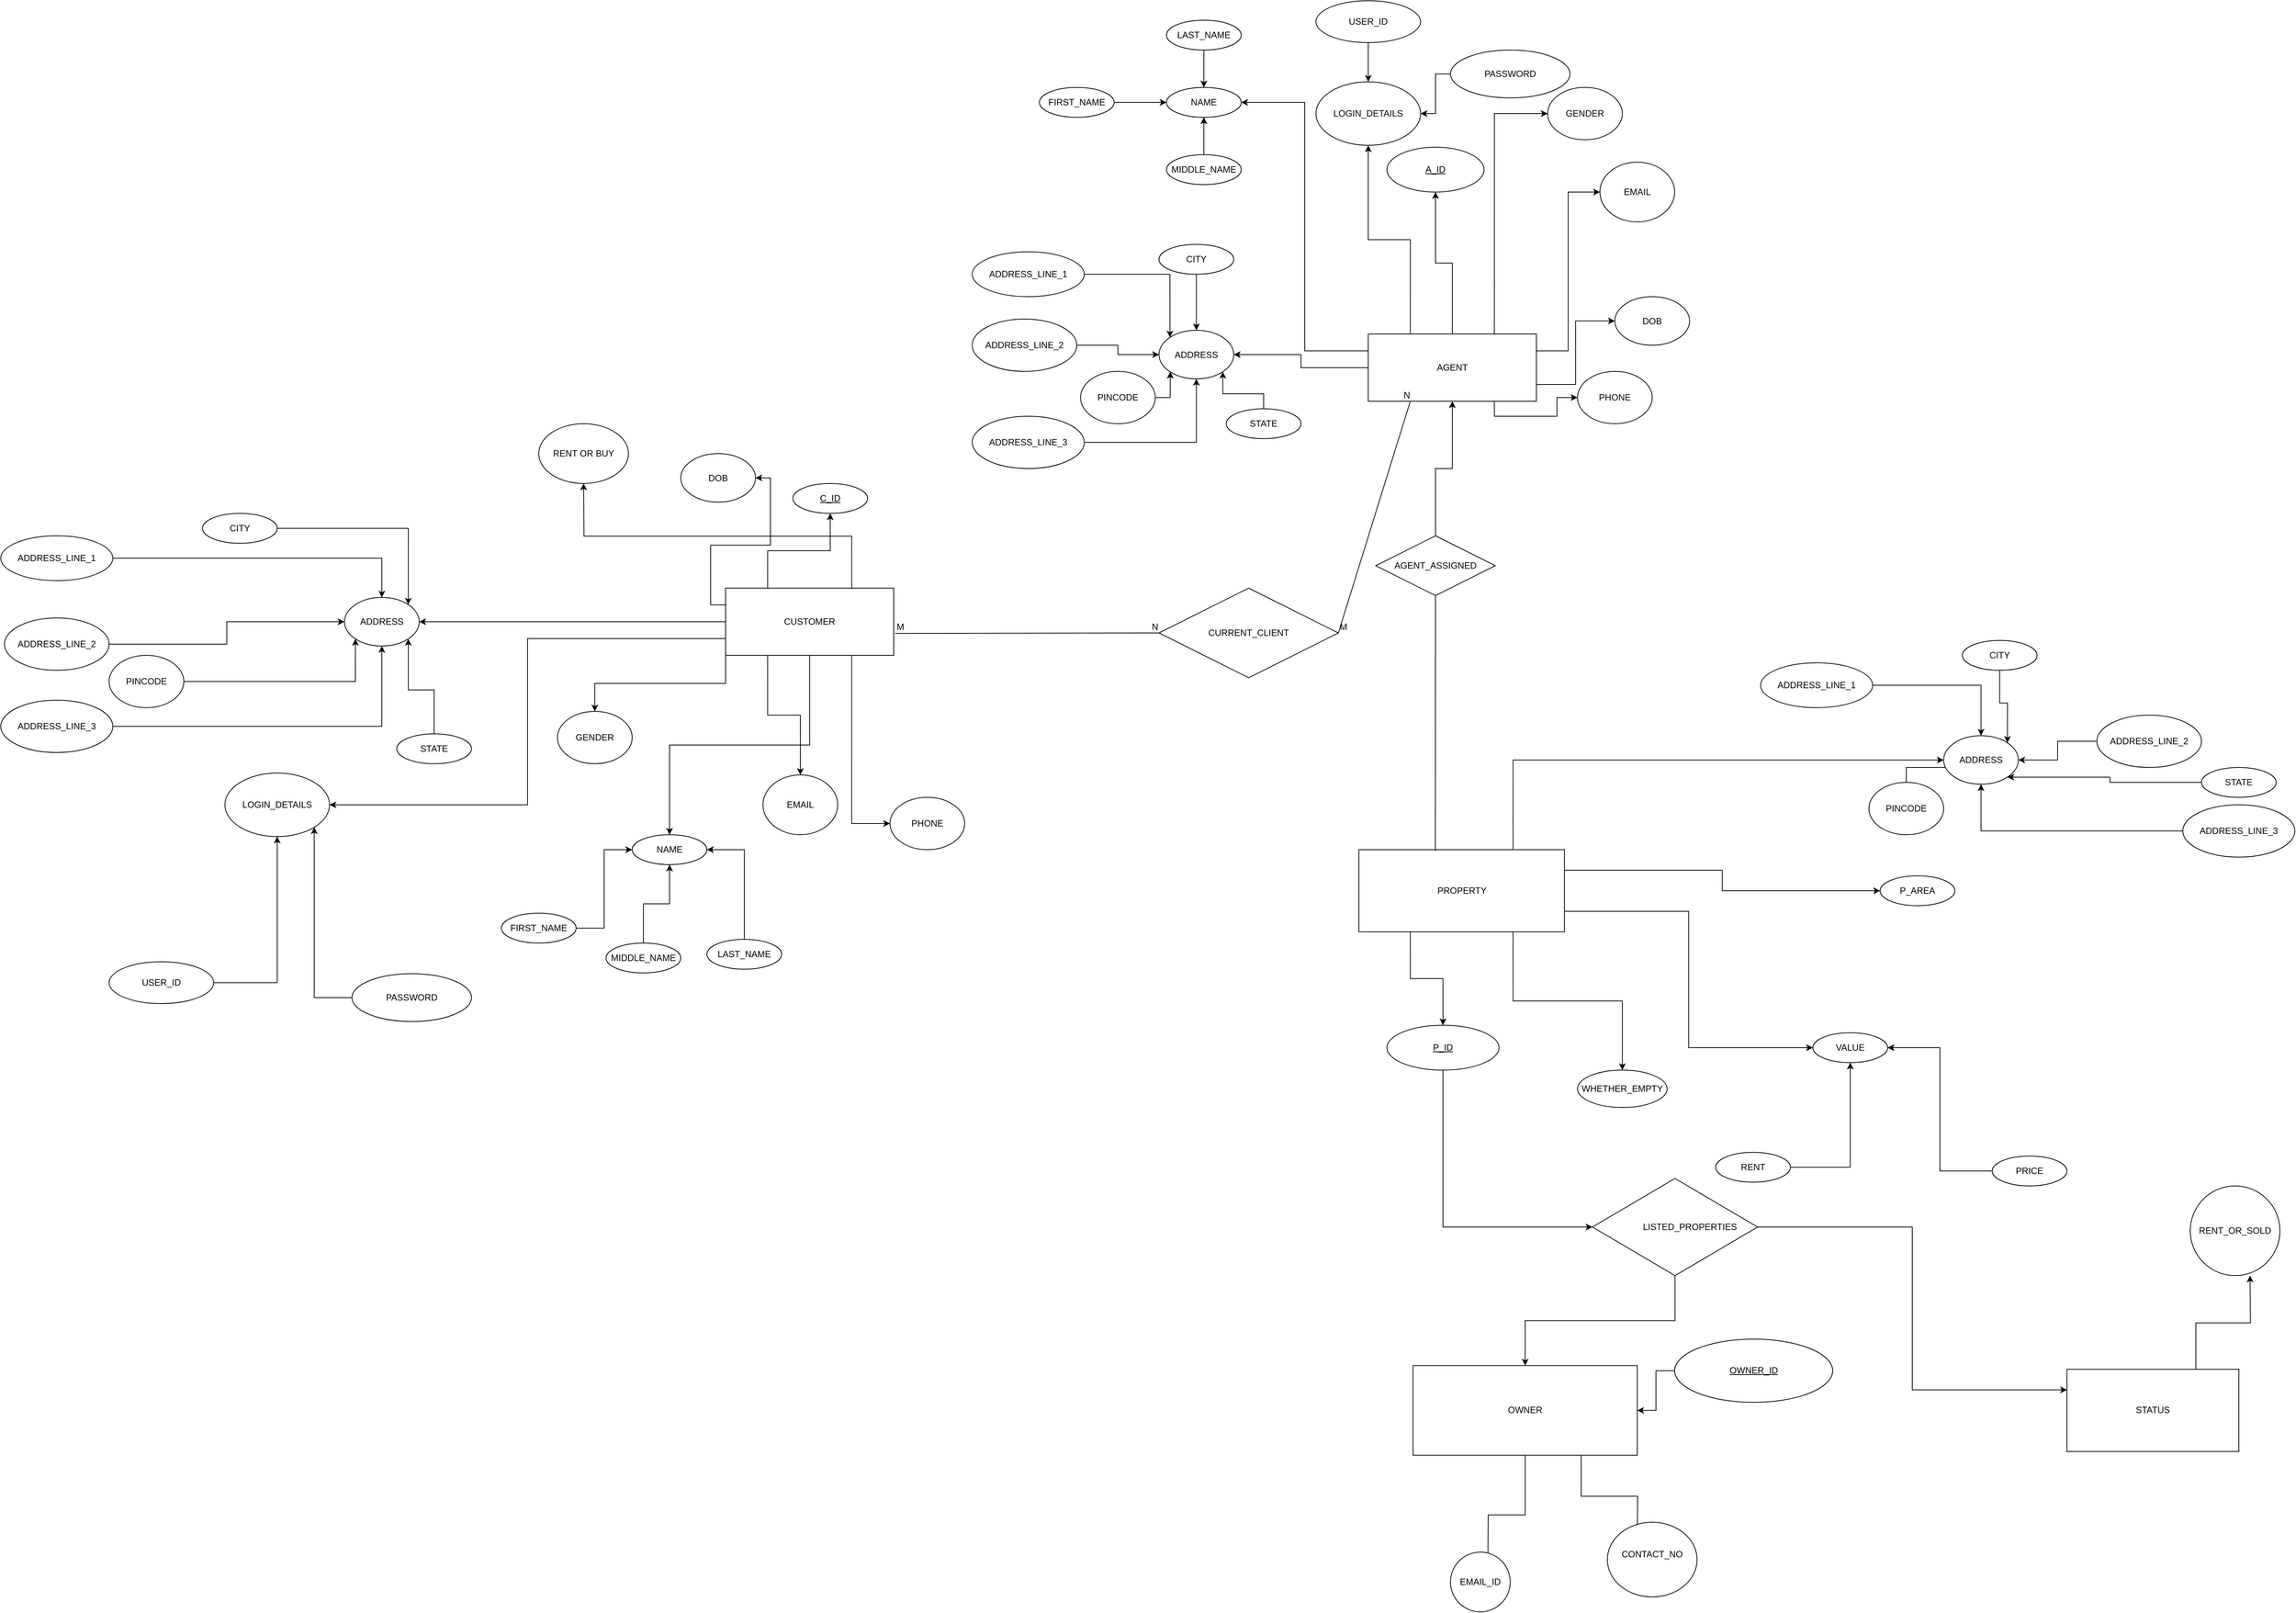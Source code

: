 <mxfile version="20.8.16" type="device"><diagram id="R2lEEEUBdFMjLlhIrx00" name="Page-1"><mxGraphModel dx="2801" dy="1658" grid="1" gridSize="10" guides="1" tooltips="1" connect="1" arrows="1" fold="1" page="1" pageScale="1" pageWidth="1100" pageHeight="850" math="0" shadow="0" extFonts="Permanent Marker^https://fonts.googleapis.com/css?family=Permanent+Marker"><root><mxCell id="0"/><mxCell id="1" parent="0"/><mxCell id="8MgGUc8JVX6JSV-waokn-9" style="edgeStyle=orthogonalEdgeStyle;rounded=0;orthogonalLoop=1;jettySize=auto;html=1;exitX=0.75;exitY=1;exitDx=0;exitDy=0;entryX=0;entryY=0.5;entryDx=0;entryDy=0;" parent="1" source="EXsFiEfPDIInfz-rMbzo-3" target="EXsFiEfPDIInfz-rMbzo-27" edge="1"><mxGeometry relative="1" as="geometry"/></mxCell><mxCell id="8MgGUc8JVX6JSV-waokn-10" style="edgeStyle=orthogonalEdgeStyle;rounded=0;orthogonalLoop=1;jettySize=auto;html=1;exitX=0.5;exitY=1;exitDx=0;exitDy=0;entryX=0.5;entryY=0;entryDx=0;entryDy=0;" parent="1" source="EXsFiEfPDIInfz-rMbzo-3" target="hYuhblJGg8dOX8Agt1h2-1" edge="1"><mxGeometry relative="1" as="geometry"/></mxCell><mxCell id="8MgGUc8JVX6JSV-waokn-12" style="edgeStyle=orthogonalEdgeStyle;rounded=0;orthogonalLoop=1;jettySize=auto;html=1;exitX=0.25;exitY=1;exitDx=0;exitDy=0;entryX=0.5;entryY=0;entryDx=0;entryDy=0;" parent="1" source="EXsFiEfPDIInfz-rMbzo-3" target="EXsFiEfPDIInfz-rMbzo-32" edge="1"><mxGeometry relative="1" as="geometry"/></mxCell><mxCell id="8MgGUc8JVX6JSV-waokn-13" style="edgeStyle=orthogonalEdgeStyle;rounded=0;orthogonalLoop=1;jettySize=auto;html=1;exitX=0;exitY=1;exitDx=0;exitDy=0;" parent="1" source="EXsFiEfPDIInfz-rMbzo-3" target="EXsFiEfPDIInfz-rMbzo-38" edge="1"><mxGeometry relative="1" as="geometry"/></mxCell><mxCell id="8MgGUc8JVX6JSV-waokn-14" style="edgeStyle=orthogonalEdgeStyle;rounded=0;orthogonalLoop=1;jettySize=auto;html=1;exitX=0;exitY=0.75;exitDx=0;exitDy=0;entryX=1;entryY=0.5;entryDx=0;entryDy=0;" parent="1" source="EXsFiEfPDIInfz-rMbzo-3" target="EXsFiEfPDIInfz-rMbzo-63" edge="1"><mxGeometry relative="1" as="geometry"/></mxCell><mxCell id="8MgGUc8JVX6JSV-waokn-15" style="edgeStyle=orthogonalEdgeStyle;rounded=0;orthogonalLoop=1;jettySize=auto;html=1;entryX=1;entryY=0.5;entryDx=0;entryDy=0;" parent="1" source="EXsFiEfPDIInfz-rMbzo-3" target="EXsFiEfPDIInfz-rMbzo-44" edge="1"><mxGeometry relative="1" as="geometry"/></mxCell><mxCell id="8MgGUc8JVX6JSV-waokn-16" style="edgeStyle=orthogonalEdgeStyle;rounded=0;orthogonalLoop=1;jettySize=auto;html=1;exitX=0;exitY=0.25;exitDx=0;exitDy=0;entryX=1;entryY=0.5;entryDx=0;entryDy=0;" parent="1" source="EXsFiEfPDIInfz-rMbzo-3" target="EXsFiEfPDIInfz-rMbzo-28" edge="1"><mxGeometry relative="1" as="geometry"/></mxCell><mxCell id="8MgGUc8JVX6JSV-waokn-17" style="edgeStyle=orthogonalEdgeStyle;rounded=0;orthogonalLoop=1;jettySize=auto;html=1;exitX=0.25;exitY=0;exitDx=0;exitDy=0;entryX=0.5;entryY=1;entryDx=0;entryDy=0;" parent="1" source="EXsFiEfPDIInfz-rMbzo-3" target="EXsFiEfPDIInfz-rMbzo-45" edge="1"><mxGeometry relative="1" as="geometry"/></mxCell><mxCell id="t3Xq9TjTE5SwbGCGPuHj-31" style="edgeStyle=orthogonalEdgeStyle;rounded=0;orthogonalLoop=1;jettySize=auto;html=1;exitX=0.75;exitY=0;exitDx=0;exitDy=0;" parent="1" source="EXsFiEfPDIInfz-rMbzo-3" edge="1"><mxGeometry relative="1" as="geometry"><mxPoint x="-170" y="130" as="targetPoint"/></mxGeometry></mxCell><mxCell id="EXsFiEfPDIInfz-rMbzo-3" value="CUSTOMER" style="whiteSpace=wrap;html=1;align=center;" parent="1" vertex="1"><mxGeometry x="20" y="270" width="225" height="90" as="geometry"/></mxCell><mxCell id="8MgGUc8JVX6JSV-waokn-20" style="edgeStyle=orthogonalEdgeStyle;rounded=0;orthogonalLoop=1;jettySize=auto;html=1;exitX=0;exitY=0.5;exitDx=0;exitDy=0;entryX=1;entryY=0.5;entryDx=0;entryDy=0;" parent="1" source="EXsFiEfPDIInfz-rMbzo-6" target="EXsFiEfPDIInfz-rMbzo-127" edge="1"><mxGeometry relative="1" as="geometry"/></mxCell><mxCell id="8MgGUc8JVX6JSV-waokn-23" style="edgeStyle=orthogonalEdgeStyle;rounded=0;orthogonalLoop=1;jettySize=auto;html=1;exitX=0.25;exitY=0;exitDx=0;exitDy=0;" parent="1" source="EXsFiEfPDIInfz-rMbzo-6" target="EXsFiEfPDIInfz-rMbzo-137" edge="1"><mxGeometry relative="1" as="geometry"/></mxCell><mxCell id="8MgGUc8JVX6JSV-waokn-24" style="edgeStyle=orthogonalEdgeStyle;rounded=0;orthogonalLoop=1;jettySize=auto;html=1;exitX=0.5;exitY=0;exitDx=0;exitDy=0;" parent="1" source="EXsFiEfPDIInfz-rMbzo-6" target="EXsFiEfPDIInfz-rMbzo-105" edge="1"><mxGeometry relative="1" as="geometry"/></mxCell><mxCell id="8MgGUc8JVX6JSV-waokn-25" style="edgeStyle=orthogonalEdgeStyle;rounded=0;orthogonalLoop=1;jettySize=auto;html=1;exitX=0.75;exitY=0;exitDx=0;exitDy=0;entryX=0;entryY=0.5;entryDx=0;entryDy=0;" parent="1" source="EXsFiEfPDIInfz-rMbzo-6" target="EXsFiEfPDIInfz-rMbzo-72" edge="1"><mxGeometry relative="1" as="geometry"/></mxCell><mxCell id="8MgGUc8JVX6JSV-waokn-26" style="edgeStyle=orthogonalEdgeStyle;rounded=0;orthogonalLoop=1;jettySize=auto;html=1;exitX=1;exitY=0.25;exitDx=0;exitDy=0;entryX=0;entryY=0.5;entryDx=0;entryDy=0;" parent="1" source="EXsFiEfPDIInfz-rMbzo-6" target="EXsFiEfPDIInfz-rMbzo-71" edge="1"><mxGeometry relative="1" as="geometry"/></mxCell><mxCell id="8MgGUc8JVX6JSV-waokn-27" style="edgeStyle=orthogonalEdgeStyle;rounded=0;orthogonalLoop=1;jettySize=auto;html=1;exitX=1;exitY=0.75;exitDx=0;exitDy=0;entryX=0;entryY=0.5;entryDx=0;entryDy=0;" parent="1" source="EXsFiEfPDIInfz-rMbzo-6" target="EXsFiEfPDIInfz-rMbzo-73" edge="1"><mxGeometry relative="1" as="geometry"/></mxCell><mxCell id="8MgGUc8JVX6JSV-waokn-28" style="edgeStyle=orthogonalEdgeStyle;rounded=0;orthogonalLoop=1;jettySize=auto;html=1;exitX=0.75;exitY=1;exitDx=0;exitDy=0;entryX=0;entryY=0.5;entryDx=0;entryDy=0;" parent="1" source="EXsFiEfPDIInfz-rMbzo-6" target="hYuhblJGg8dOX8Agt1h2-26" edge="1"><mxGeometry relative="1" as="geometry"/></mxCell><mxCell id="8MgGUc8JVX6JSV-waokn-30" style="edgeStyle=orthogonalEdgeStyle;rounded=0;orthogonalLoop=1;jettySize=auto;html=1;exitX=0;exitY=0.25;exitDx=0;exitDy=0;entryX=1;entryY=0.5;entryDx=0;entryDy=0;" parent="1" source="EXsFiEfPDIInfz-rMbzo-6" target="hYuhblJGg8dOX8Agt1h2-16" edge="1"><mxGeometry relative="1" as="geometry"/></mxCell><mxCell id="EXsFiEfPDIInfz-rMbzo-6" value="AGENT" style="whiteSpace=wrap;html=1;align=center;" parent="1" vertex="1"><mxGeometry x="880" y="-70" width="225" height="90" as="geometry"/></mxCell><mxCell id="8MgGUc8JVX6JSV-waokn-4" style="edgeStyle=orthogonalEdgeStyle;rounded=0;orthogonalLoop=1;jettySize=auto;html=1;exitX=1;exitY=0.25;exitDx=0;exitDy=0;entryX=0;entryY=0.5;entryDx=0;entryDy=0;" parent="1" source="EXsFiEfPDIInfz-rMbzo-11" target="EXsFiEfPDIInfz-rMbzo-70" edge="1"><mxGeometry relative="1" as="geometry"/></mxCell><mxCell id="8MgGUc8JVX6JSV-waokn-5" style="edgeStyle=orthogonalEdgeStyle;rounded=0;orthogonalLoop=1;jettySize=auto;html=1;exitX=0.75;exitY=1;exitDx=0;exitDy=0;entryX=0.5;entryY=0;entryDx=0;entryDy=0;" parent="1" source="EXsFiEfPDIInfz-rMbzo-11" target="hYuhblJGg8dOX8Agt1h2-28" edge="1"><mxGeometry relative="1" as="geometry"/></mxCell><mxCell id="8MgGUc8JVX6JSV-waokn-6" style="edgeStyle=orthogonalEdgeStyle;rounded=0;orthogonalLoop=1;jettySize=auto;html=1;exitX=0.25;exitY=1;exitDx=0;exitDy=0;entryX=0.5;entryY=0;entryDx=0;entryDy=0;" parent="1" source="EXsFiEfPDIInfz-rMbzo-11" target="EXsFiEfPDIInfz-rMbzo-102" edge="1"><mxGeometry relative="1" as="geometry"/></mxCell><mxCell id="8MgGUc8JVX6JSV-waokn-7" style="edgeStyle=orthogonalEdgeStyle;rounded=0;orthogonalLoop=1;jettySize=auto;html=1;exitX=1;exitY=0.75;exitDx=0;exitDy=0;entryX=0;entryY=0.5;entryDx=0;entryDy=0;" parent="1" source="EXsFiEfPDIInfz-rMbzo-11" target="EXsFiEfPDIInfz-rMbzo-96" edge="1"><mxGeometry relative="1" as="geometry"/></mxCell><mxCell id="8MgGUc8JVX6JSV-waokn-18" style="edgeStyle=orthogonalEdgeStyle;rounded=0;orthogonalLoop=1;jettySize=auto;html=1;exitX=0.75;exitY=0;exitDx=0;exitDy=0;entryX=0;entryY=0.5;entryDx=0;entryDy=0;" parent="1" source="EXsFiEfPDIInfz-rMbzo-11" target="EXsFiEfPDIInfz-rMbzo-81" edge="1"><mxGeometry relative="1" as="geometry"/></mxCell><mxCell id="EXsFiEfPDIInfz-rMbzo-11" value="PROPERTY" style="whiteSpace=wrap;html=1;align=center;" parent="1" vertex="1"><mxGeometry x="867.5" y="620" width="275" height="110" as="geometry"/></mxCell><mxCell id="EXsFiEfPDIInfz-rMbzo-27" value="PHONE" style="ellipse;whiteSpace=wrap;html=1;align=center;" parent="1" vertex="1"><mxGeometry x="240" y="550" width="100" height="70" as="geometry"/></mxCell><mxCell id="EXsFiEfPDIInfz-rMbzo-28" value="DOB" style="ellipse;whiteSpace=wrap;html=1;align=center;" parent="1" vertex="1"><mxGeometry x="-40" y="90" width="100" height="65" as="geometry"/></mxCell><mxCell id="EXsFiEfPDIInfz-rMbzo-32" value="EMAIL" style="ellipse;whiteSpace=wrap;html=1;align=center;" parent="1" vertex="1"><mxGeometry x="70" y="520" width="100" height="80" as="geometry"/></mxCell><mxCell id="EXsFiEfPDIInfz-rMbzo-34" style="edgeStyle=orthogonalEdgeStyle;rounded=0;orthogonalLoop=1;jettySize=auto;html=1;entryX=0;entryY=1;entryDx=0;entryDy=0;" parent="1" source="EXsFiEfPDIInfz-rMbzo-33" target="EXsFiEfPDIInfz-rMbzo-44" edge="1"><mxGeometry relative="1" as="geometry"/></mxCell><mxCell id="EXsFiEfPDIInfz-rMbzo-33" value="PINCODE" style="ellipse;whiteSpace=wrap;html=1;align=center;" parent="1" vertex="1"><mxGeometry x="-805" y="360" width="100" height="70" as="geometry"/></mxCell><mxCell id="EXsFiEfPDIInfz-rMbzo-38" value="GENDER" style="ellipse;whiteSpace=wrap;html=1;align=center;" parent="1" vertex="1"><mxGeometry x="-205" y="435" width="100" height="70" as="geometry"/></mxCell><mxCell id="EXsFiEfPDIInfz-rMbzo-61" style="edgeStyle=orthogonalEdgeStyle;rounded=0;orthogonalLoop=1;jettySize=auto;html=1;entryX=1;entryY=0;entryDx=0;entryDy=0;" parent="1" source="EXsFiEfPDIInfz-rMbzo-43" target="EXsFiEfPDIInfz-rMbzo-44" edge="1"><mxGeometry relative="1" as="geometry"/></mxCell><mxCell id="EXsFiEfPDIInfz-rMbzo-43" value="CITY" style="ellipse;whiteSpace=wrap;html=1;align=center;" parent="1" vertex="1"><mxGeometry x="-680" y="170" width="100" height="40" as="geometry"/></mxCell><mxCell id="EXsFiEfPDIInfz-rMbzo-44" value="ADDRESS" style="ellipse;whiteSpace=wrap;html=1;align=center;" parent="1" vertex="1"><mxGeometry x="-490" y="282.5" width="100" height="65" as="geometry"/></mxCell><mxCell id="EXsFiEfPDIInfz-rMbzo-45" value="C_ID" style="ellipse;whiteSpace=wrap;html=1;align=center;fontStyle=4;" parent="1" vertex="1"><mxGeometry x="110" y="130" width="100" height="40" as="geometry"/></mxCell><mxCell id="EXsFiEfPDIInfz-rMbzo-55" style="edgeStyle=orthogonalEdgeStyle;rounded=0;orthogonalLoop=1;jettySize=auto;html=1;entryX=0.5;entryY=1;entryDx=0;entryDy=0;" parent="1" source="EXsFiEfPDIInfz-rMbzo-51" target="EXsFiEfPDIInfz-rMbzo-44" edge="1"><mxGeometry relative="1" as="geometry"/></mxCell><mxCell id="EXsFiEfPDIInfz-rMbzo-51" value="ADDRESS_LINE_3" style="ellipse;whiteSpace=wrap;html=1;align=center;" parent="1" vertex="1"><mxGeometry x="-950" y="420" width="150" height="70" as="geometry"/></mxCell><mxCell id="EXsFiEfPDIInfz-rMbzo-54" style="edgeStyle=orthogonalEdgeStyle;rounded=0;orthogonalLoop=1;jettySize=auto;html=1;exitX=1;exitY=0.5;exitDx=0;exitDy=0;entryX=0;entryY=0.5;entryDx=0;entryDy=0;" parent="1" source="EXsFiEfPDIInfz-rMbzo-52" target="EXsFiEfPDIInfz-rMbzo-44" edge="1"><mxGeometry relative="1" as="geometry"/></mxCell><mxCell id="EXsFiEfPDIInfz-rMbzo-52" value="ADDRESS_LINE_2" style="ellipse;whiteSpace=wrap;html=1;align=center;" parent="1" vertex="1"><mxGeometry x="-945" y="310" width="140" height="70" as="geometry"/></mxCell><mxCell id="EXsFiEfPDIInfz-rMbzo-56" style="edgeStyle=orthogonalEdgeStyle;rounded=0;orthogonalLoop=1;jettySize=auto;html=1;entryX=0.5;entryY=0;entryDx=0;entryDy=0;" parent="1" source="EXsFiEfPDIInfz-rMbzo-53" target="EXsFiEfPDIInfz-rMbzo-44" edge="1"><mxGeometry relative="1" as="geometry"/></mxCell><mxCell id="EXsFiEfPDIInfz-rMbzo-53" value="ADDRESS_LINE_1" style="ellipse;whiteSpace=wrap;html=1;align=center;" parent="1" vertex="1"><mxGeometry x="-950" y="200" width="150" height="60" as="geometry"/></mxCell><mxCell id="EXsFiEfPDIInfz-rMbzo-62" style="edgeStyle=orthogonalEdgeStyle;rounded=0;orthogonalLoop=1;jettySize=auto;html=1;entryX=1;entryY=1;entryDx=0;entryDy=0;" parent="1" source="EXsFiEfPDIInfz-rMbzo-57" target="EXsFiEfPDIInfz-rMbzo-44" edge="1"><mxGeometry relative="1" as="geometry"/></mxCell><mxCell id="EXsFiEfPDIInfz-rMbzo-57" value="STATE" style="ellipse;whiteSpace=wrap;html=1;align=center;" parent="1" vertex="1"><mxGeometry x="-420" y="465" width="100" height="40" as="geometry"/></mxCell><mxCell id="EXsFiEfPDIInfz-rMbzo-63" value="LOGIN_DETAILS" style="ellipse;whiteSpace=wrap;html=1;align=center;" parent="1" vertex="1"><mxGeometry x="-650" y="517.5" width="140" height="85" as="geometry"/></mxCell><mxCell id="EXsFiEfPDIInfz-rMbzo-69" style="edgeStyle=orthogonalEdgeStyle;rounded=0;orthogonalLoop=1;jettySize=auto;html=1;entryX=1;entryY=1;entryDx=0;entryDy=0;" parent="1" source="EXsFiEfPDIInfz-rMbzo-66" target="EXsFiEfPDIInfz-rMbzo-63" edge="1"><mxGeometry relative="1" as="geometry"/></mxCell><mxCell id="EXsFiEfPDIInfz-rMbzo-66" value="PASSWORD" style="ellipse;whiteSpace=wrap;html=1;align=center;" parent="1" vertex="1"><mxGeometry x="-480" y="786" width="160" height="64" as="geometry"/></mxCell><mxCell id="EXsFiEfPDIInfz-rMbzo-68" style="edgeStyle=orthogonalEdgeStyle;rounded=0;orthogonalLoop=1;jettySize=auto;html=1;" parent="1" source="EXsFiEfPDIInfz-rMbzo-67" target="EXsFiEfPDIInfz-rMbzo-63" edge="1"><mxGeometry relative="1" as="geometry"/></mxCell><mxCell id="EXsFiEfPDIInfz-rMbzo-67" value="USER_ID" style="ellipse;whiteSpace=wrap;html=1;align=center;" parent="1" vertex="1"><mxGeometry x="-805" y="770" width="140" height="56" as="geometry"/></mxCell><mxCell id="EXsFiEfPDIInfz-rMbzo-70" value="P_AREA" style="ellipse;whiteSpace=wrap;html=1;align=center;" parent="1" vertex="1"><mxGeometry x="1565" y="655" width="100" height="40" as="geometry"/></mxCell><mxCell id="EXsFiEfPDIInfz-rMbzo-71" value="EMAIL" style="ellipse;whiteSpace=wrap;html=1;align=center;" parent="1" vertex="1"><mxGeometry x="1190" y="-300" width="100" height="80" as="geometry"/></mxCell><mxCell id="EXsFiEfPDIInfz-rMbzo-72" value="GENDER" style="ellipse;whiteSpace=wrap;html=1;align=center;" parent="1" vertex="1"><mxGeometry x="1120" y="-400" width="100" height="70" as="geometry"/></mxCell><mxCell id="EXsFiEfPDIInfz-rMbzo-73" value="DOB" style="ellipse;whiteSpace=wrap;html=1;align=center;" parent="1" vertex="1"><mxGeometry x="1210" y="-120" width="100" height="65" as="geometry"/></mxCell><mxCell id="EXsFiEfPDIInfz-rMbzo-77" style="edgeStyle=orthogonalEdgeStyle;rounded=0;orthogonalLoop=1;jettySize=auto;html=1;entryX=0;entryY=1;entryDx=0;entryDy=0;" parent="1" source="EXsFiEfPDIInfz-rMbzo-78" target="EXsFiEfPDIInfz-rMbzo-81" edge="1"><mxGeometry relative="1" as="geometry"/></mxCell><mxCell id="EXsFiEfPDIInfz-rMbzo-78" value="PINCODE" style="ellipse;whiteSpace=wrap;html=1;align=center;" parent="1" vertex="1"><mxGeometry x="1550" y="530" width="100" height="70" as="geometry"/></mxCell><mxCell id="EXsFiEfPDIInfz-rMbzo-79" style="edgeStyle=orthogonalEdgeStyle;rounded=0;orthogonalLoop=1;jettySize=auto;html=1;entryX=1;entryY=0;entryDx=0;entryDy=0;" parent="1" source="EXsFiEfPDIInfz-rMbzo-80" target="EXsFiEfPDIInfz-rMbzo-81" edge="1"><mxGeometry relative="1" as="geometry"/></mxCell><mxCell id="EXsFiEfPDIInfz-rMbzo-80" value="CITY" style="ellipse;whiteSpace=wrap;html=1;align=center;" parent="1" vertex="1"><mxGeometry x="1675" y="340" width="100" height="40" as="geometry"/></mxCell><mxCell id="EXsFiEfPDIInfz-rMbzo-81" value="ADDRESS" style="ellipse;whiteSpace=wrap;html=1;align=center;" parent="1" vertex="1"><mxGeometry x="1650" y="467.5" width="100" height="65" as="geometry"/></mxCell><mxCell id="EXsFiEfPDIInfz-rMbzo-82" style="edgeStyle=orthogonalEdgeStyle;rounded=0;orthogonalLoop=1;jettySize=auto;html=1;entryX=0.5;entryY=1;entryDx=0;entryDy=0;" parent="1" source="EXsFiEfPDIInfz-rMbzo-83" target="EXsFiEfPDIInfz-rMbzo-81" edge="1"><mxGeometry relative="1" as="geometry"/></mxCell><mxCell id="EXsFiEfPDIInfz-rMbzo-83" value="ADDRESS_LINE_3" style="ellipse;whiteSpace=wrap;html=1;align=center;" parent="1" vertex="1"><mxGeometry x="1970" y="560" width="150" height="70" as="geometry"/></mxCell><mxCell id="EXsFiEfPDIInfz-rMbzo-94" style="edgeStyle=orthogonalEdgeStyle;rounded=0;orthogonalLoop=1;jettySize=auto;html=1;" parent="1" source="EXsFiEfPDIInfz-rMbzo-85" target="EXsFiEfPDIInfz-rMbzo-81" edge="1"><mxGeometry relative="1" as="geometry"/></mxCell><mxCell id="EXsFiEfPDIInfz-rMbzo-85" value="ADDRESS_LINE_2" style="ellipse;whiteSpace=wrap;html=1;align=center;" parent="1" vertex="1"><mxGeometry x="1855" y="440" width="140" height="70" as="geometry"/></mxCell><mxCell id="EXsFiEfPDIInfz-rMbzo-86" style="edgeStyle=orthogonalEdgeStyle;rounded=0;orthogonalLoop=1;jettySize=auto;html=1;entryX=0.5;entryY=0;entryDx=0;entryDy=0;" parent="1" source="EXsFiEfPDIInfz-rMbzo-87" target="EXsFiEfPDIInfz-rMbzo-81" edge="1"><mxGeometry relative="1" as="geometry"/></mxCell><mxCell id="EXsFiEfPDIInfz-rMbzo-87" value="ADDRESS_LINE_1" style="ellipse;whiteSpace=wrap;html=1;align=center;" parent="1" vertex="1"><mxGeometry x="1405" y="370" width="150" height="60" as="geometry"/></mxCell><mxCell id="EXsFiEfPDIInfz-rMbzo-88" style="edgeStyle=orthogonalEdgeStyle;rounded=0;orthogonalLoop=1;jettySize=auto;html=1;entryX=1;entryY=1;entryDx=0;entryDy=0;" parent="1" source="EXsFiEfPDIInfz-rMbzo-89" target="EXsFiEfPDIInfz-rMbzo-81" edge="1"><mxGeometry relative="1" as="geometry"/></mxCell><mxCell id="EXsFiEfPDIInfz-rMbzo-89" value="STATE" style="ellipse;whiteSpace=wrap;html=1;align=center;" parent="1" vertex="1"><mxGeometry x="1995" y="510" width="100" height="40" as="geometry"/></mxCell><mxCell id="EXsFiEfPDIInfz-rMbzo-96" value="VALUE" style="ellipse;whiteSpace=wrap;html=1;align=center;" parent="1" vertex="1"><mxGeometry x="1475" y="865" width="100" height="40" as="geometry"/></mxCell><mxCell id="EXsFiEfPDIInfz-rMbzo-100" style="edgeStyle=orthogonalEdgeStyle;rounded=0;orthogonalLoop=1;jettySize=auto;html=1;entryX=0.5;entryY=1;entryDx=0;entryDy=0;" parent="1" source="EXsFiEfPDIInfz-rMbzo-98" target="EXsFiEfPDIInfz-rMbzo-96" edge="1"><mxGeometry relative="1" as="geometry"/></mxCell><mxCell id="EXsFiEfPDIInfz-rMbzo-98" value="RENT" style="ellipse;whiteSpace=wrap;html=1;align=center;" parent="1" vertex="1"><mxGeometry x="1345" y="1025" width="100" height="40" as="geometry"/></mxCell><mxCell id="EXsFiEfPDIInfz-rMbzo-101" style="edgeStyle=orthogonalEdgeStyle;rounded=0;orthogonalLoop=1;jettySize=auto;html=1;entryX=1;entryY=0.5;entryDx=0;entryDy=0;" parent="1" source="EXsFiEfPDIInfz-rMbzo-99" target="EXsFiEfPDIInfz-rMbzo-96" edge="1"><mxGeometry relative="1" as="geometry"/></mxCell><mxCell id="EXsFiEfPDIInfz-rMbzo-99" value="PRICE" style="ellipse;whiteSpace=wrap;html=1;align=center;" parent="1" vertex="1"><mxGeometry x="1715" y="1030" width="100" height="40" as="geometry"/></mxCell><mxCell id="t3Xq9TjTE5SwbGCGPuHj-29" style="edgeStyle=orthogonalEdgeStyle;rounded=0;orthogonalLoop=1;jettySize=auto;html=1;exitX=0.5;exitY=1;exitDx=0;exitDy=0;entryX=0;entryY=0.5;entryDx=0;entryDy=0;" parent="1" source="EXsFiEfPDIInfz-rMbzo-102" target="t3Xq9TjTE5SwbGCGPuHj-28" edge="1"><mxGeometry relative="1" as="geometry"/></mxCell><mxCell id="EXsFiEfPDIInfz-rMbzo-102" value="P_ID" style="ellipse;whiteSpace=wrap;html=1;align=center;fontStyle=4;" parent="1" vertex="1"><mxGeometry x="905" y="855" width="150" height="60" as="geometry"/></mxCell><mxCell id="EXsFiEfPDIInfz-rMbzo-105" value="A_ID" style="ellipse;whiteSpace=wrap;html=1;align=center;fontStyle=4;" parent="1" vertex="1"><mxGeometry x="905" y="-320" width="130" height="60" as="geometry"/></mxCell><mxCell id="EXsFiEfPDIInfz-rMbzo-123" style="edgeStyle=orthogonalEdgeStyle;rounded=0;orthogonalLoop=1;jettySize=auto;html=1;entryX=0;entryY=1;entryDx=0;entryDy=0;" parent="1" source="EXsFiEfPDIInfz-rMbzo-124" target="EXsFiEfPDIInfz-rMbzo-127" edge="1"><mxGeometry relative="1" as="geometry"/></mxCell><mxCell id="EXsFiEfPDIInfz-rMbzo-124" value="PINCODE" style="ellipse;whiteSpace=wrap;html=1;align=center;" parent="1" vertex="1"><mxGeometry x="495" y="-20" width="100" height="70" as="geometry"/></mxCell><mxCell id="EXsFiEfPDIInfz-rMbzo-125" style="edgeStyle=orthogonalEdgeStyle;rounded=0;orthogonalLoop=1;jettySize=auto;html=1;entryX=0.5;entryY=0;entryDx=0;entryDy=0;" parent="1" source="EXsFiEfPDIInfz-rMbzo-126" target="EXsFiEfPDIInfz-rMbzo-127" edge="1"><mxGeometry relative="1" as="geometry"/></mxCell><mxCell id="EXsFiEfPDIInfz-rMbzo-126" value="CITY" style="ellipse;whiteSpace=wrap;html=1;align=center;" parent="1" vertex="1"><mxGeometry x="600" y="-190" width="100" height="40" as="geometry"/></mxCell><mxCell id="EXsFiEfPDIInfz-rMbzo-127" value="ADDRESS" style="ellipse;whiteSpace=wrap;html=1;align=center;" parent="1" vertex="1"><mxGeometry x="600" y="-75" width="100" height="65" as="geometry"/></mxCell><mxCell id="EXsFiEfPDIInfz-rMbzo-128" style="edgeStyle=orthogonalEdgeStyle;rounded=0;orthogonalLoop=1;jettySize=auto;html=1;entryX=0.5;entryY=1;entryDx=0;entryDy=0;" parent="1" source="EXsFiEfPDIInfz-rMbzo-129" target="EXsFiEfPDIInfz-rMbzo-127" edge="1"><mxGeometry relative="1" as="geometry"/></mxCell><mxCell id="EXsFiEfPDIInfz-rMbzo-129" value="ADDRESS_LINE_3" style="ellipse;whiteSpace=wrap;html=1;align=center;" parent="1" vertex="1"><mxGeometry x="350" y="40" width="150" height="70" as="geometry"/></mxCell><mxCell id="EXsFiEfPDIInfz-rMbzo-130" style="edgeStyle=orthogonalEdgeStyle;rounded=0;orthogonalLoop=1;jettySize=auto;html=1;exitX=1;exitY=0.5;exitDx=0;exitDy=0;entryX=0;entryY=0.5;entryDx=0;entryDy=0;" parent="1" source="EXsFiEfPDIInfz-rMbzo-131" target="EXsFiEfPDIInfz-rMbzo-127" edge="1"><mxGeometry relative="1" as="geometry"/></mxCell><mxCell id="EXsFiEfPDIInfz-rMbzo-131" value="ADDRESS_LINE_2" style="ellipse;whiteSpace=wrap;html=1;align=center;" parent="1" vertex="1"><mxGeometry x="350" y="-90" width="140" height="70" as="geometry"/></mxCell><mxCell id="EXsFiEfPDIInfz-rMbzo-132" style="edgeStyle=orthogonalEdgeStyle;rounded=0;orthogonalLoop=1;jettySize=auto;html=1;entryX=0;entryY=0;entryDx=0;entryDy=0;" parent="1" source="EXsFiEfPDIInfz-rMbzo-133" target="EXsFiEfPDIInfz-rMbzo-127" edge="1"><mxGeometry relative="1" as="geometry"/></mxCell><mxCell id="EXsFiEfPDIInfz-rMbzo-133" value="ADDRESS_LINE_1" style="ellipse;whiteSpace=wrap;html=1;align=center;" parent="1" vertex="1"><mxGeometry x="350" y="-180" width="150" height="60" as="geometry"/></mxCell><mxCell id="EXsFiEfPDIInfz-rMbzo-134" style="edgeStyle=orthogonalEdgeStyle;rounded=0;orthogonalLoop=1;jettySize=auto;html=1;entryX=1;entryY=1;entryDx=0;entryDy=0;" parent="1" source="EXsFiEfPDIInfz-rMbzo-135" target="EXsFiEfPDIInfz-rMbzo-127" edge="1"><mxGeometry relative="1" as="geometry"/></mxCell><mxCell id="EXsFiEfPDIInfz-rMbzo-135" value="STATE" style="ellipse;whiteSpace=wrap;html=1;align=center;" parent="1" vertex="1"><mxGeometry x="690" y="30" width="100" height="40" as="geometry"/></mxCell><mxCell id="EXsFiEfPDIInfz-rMbzo-137" value="LOGIN_DETAILS" style="ellipse;whiteSpace=wrap;html=1;align=center;" parent="1" vertex="1"><mxGeometry x="810" y="-407.5" width="140" height="85" as="geometry"/></mxCell><mxCell id="EXsFiEfPDIInfz-rMbzo-138" style="edgeStyle=orthogonalEdgeStyle;rounded=0;orthogonalLoop=1;jettySize=auto;html=1;entryX=1;entryY=0.5;entryDx=0;entryDy=0;" parent="1" source="EXsFiEfPDIInfz-rMbzo-139" target="EXsFiEfPDIInfz-rMbzo-137" edge="1"><mxGeometry relative="1" as="geometry"/></mxCell><mxCell id="EXsFiEfPDIInfz-rMbzo-139" value="PASSWORD" style="ellipse;whiteSpace=wrap;html=1;align=center;" parent="1" vertex="1"><mxGeometry x="990" y="-450" width="160" height="64" as="geometry"/></mxCell><mxCell id="EXsFiEfPDIInfz-rMbzo-140" style="edgeStyle=orthogonalEdgeStyle;rounded=0;orthogonalLoop=1;jettySize=auto;html=1;" parent="1" source="EXsFiEfPDIInfz-rMbzo-141" target="EXsFiEfPDIInfz-rMbzo-137" edge="1"><mxGeometry relative="1" as="geometry"/></mxCell><mxCell id="EXsFiEfPDIInfz-rMbzo-141" value="USER_ID" style="ellipse;whiteSpace=wrap;html=1;align=center;" parent="1" vertex="1"><mxGeometry x="810" y="-516" width="140" height="56" as="geometry"/></mxCell><mxCell id="hYuhblJGg8dOX8Agt1h2-1" value="NAME" style="ellipse;whiteSpace=wrap;html=1;align=center;" parent="1" vertex="1"><mxGeometry x="-105" y="600" width="100" height="40" as="geometry"/></mxCell><mxCell id="hYuhblJGg8dOX8Agt1h2-6" style="edgeStyle=orthogonalEdgeStyle;rounded=0;orthogonalLoop=1;jettySize=auto;html=1;entryX=0;entryY=0.5;entryDx=0;entryDy=0;" parent="1" source="hYuhblJGg8dOX8Agt1h2-3" target="hYuhblJGg8dOX8Agt1h2-1" edge="1"><mxGeometry relative="1" as="geometry"/></mxCell><mxCell id="hYuhblJGg8dOX8Agt1h2-3" value="FIRST_NAME" style="ellipse;whiteSpace=wrap;html=1;align=center;" parent="1" vertex="1"><mxGeometry x="-280" y="705" width="100" height="40" as="geometry"/></mxCell><mxCell id="hYuhblJGg8dOX8Agt1h2-8" style="edgeStyle=orthogonalEdgeStyle;rounded=0;orthogonalLoop=1;jettySize=auto;html=1;entryX=1;entryY=0.5;entryDx=0;entryDy=0;" parent="1" source="hYuhblJGg8dOX8Agt1h2-4" target="hYuhblJGg8dOX8Agt1h2-1" edge="1"><mxGeometry relative="1" as="geometry"/></mxCell><mxCell id="hYuhblJGg8dOX8Agt1h2-4" value="LAST_NAME" style="ellipse;whiteSpace=wrap;html=1;align=center;" parent="1" vertex="1"><mxGeometry x="-5" y="740" width="100" height="40" as="geometry"/></mxCell><mxCell id="hYuhblJGg8dOX8Agt1h2-7" style="edgeStyle=orthogonalEdgeStyle;rounded=0;orthogonalLoop=1;jettySize=auto;html=1;" parent="1" source="hYuhblJGg8dOX8Agt1h2-5" target="hYuhblJGg8dOX8Agt1h2-1" edge="1"><mxGeometry relative="1" as="geometry"/></mxCell><mxCell id="hYuhblJGg8dOX8Agt1h2-5" value="MIDDLE_NAME" style="ellipse;whiteSpace=wrap;html=1;align=center;" parent="1" vertex="1"><mxGeometry x="-140" y="745" width="100" height="40" as="geometry"/></mxCell><mxCell id="hYuhblJGg8dOX8Agt1h2-16" value="NAME" style="ellipse;whiteSpace=wrap;html=1;align=center;" parent="1" vertex="1"><mxGeometry x="610" y="-400" width="100" height="40" as="geometry"/></mxCell><mxCell id="hYuhblJGg8dOX8Agt1h2-17" style="edgeStyle=orthogonalEdgeStyle;rounded=0;orthogonalLoop=1;jettySize=auto;html=1;entryX=0;entryY=0.5;entryDx=0;entryDy=0;" parent="1" source="hYuhblJGg8dOX8Agt1h2-18" target="hYuhblJGg8dOX8Agt1h2-16" edge="1"><mxGeometry relative="1" as="geometry"/></mxCell><mxCell id="hYuhblJGg8dOX8Agt1h2-18" value="FIRST_NAME" style="ellipse;whiteSpace=wrap;html=1;align=center;" parent="1" vertex="1"><mxGeometry x="440" y="-400" width="100" height="40" as="geometry"/></mxCell><mxCell id="hYuhblJGg8dOX8Agt1h2-19" style="edgeStyle=orthogonalEdgeStyle;rounded=0;orthogonalLoop=1;jettySize=auto;html=1;entryX=0.5;entryY=0;entryDx=0;entryDy=0;" parent="1" source="hYuhblJGg8dOX8Agt1h2-20" target="hYuhblJGg8dOX8Agt1h2-16" edge="1"><mxGeometry relative="1" as="geometry"/></mxCell><mxCell id="hYuhblJGg8dOX8Agt1h2-20" value="LAST_NAME" style="ellipse;whiteSpace=wrap;html=1;align=center;" parent="1" vertex="1"><mxGeometry x="610" y="-490" width="100" height="40" as="geometry"/></mxCell><mxCell id="hYuhblJGg8dOX8Agt1h2-21" style="edgeStyle=orthogonalEdgeStyle;rounded=0;orthogonalLoop=1;jettySize=auto;html=1;" parent="1" source="hYuhblJGg8dOX8Agt1h2-22" target="hYuhblJGg8dOX8Agt1h2-16" edge="1"><mxGeometry relative="1" as="geometry"/></mxCell><mxCell id="hYuhblJGg8dOX8Agt1h2-22" value="MIDDLE_NAME" style="ellipse;whiteSpace=wrap;html=1;align=center;" parent="1" vertex="1"><mxGeometry x="610" y="-310" width="100" height="40" as="geometry"/></mxCell><mxCell id="hYuhblJGg8dOX8Agt1h2-26" value="PHONE" style="ellipse;whiteSpace=wrap;html=1;align=center;" parent="1" vertex="1"><mxGeometry x="1160" y="-20" width="100" height="70" as="geometry"/></mxCell><mxCell id="hYuhblJGg8dOX8Agt1h2-28" value="WHETHER_EMPTY" style="ellipse;whiteSpace=wrap;html=1;align=center;" parent="1" vertex="1"><mxGeometry x="1160" y="915" width="120" height="50" as="geometry"/></mxCell><mxCell id="8MgGUc8JVX6JSV-waokn-32" style="edgeStyle=orthogonalEdgeStyle;rounded=0;orthogonalLoop=1;jettySize=auto;html=1;entryX=0.5;entryY=1;entryDx=0;entryDy=0;" parent="1" source="8MgGUc8JVX6JSV-waokn-31" target="EXsFiEfPDIInfz-rMbzo-6" edge="1"><mxGeometry relative="1" as="geometry"/></mxCell><mxCell id="8MgGUc8JVX6JSV-waokn-31" value="AGENT_ASSIGNED" style="shape=rhombus;perimeter=rhombusPerimeter;whiteSpace=wrap;html=1;align=center;" parent="1" vertex="1"><mxGeometry x="890" y="200" width="160" height="80" as="geometry"/></mxCell><mxCell id="8MgGUc8JVX6JSV-waokn-35" value="" style="endArrow=none;html=1;rounded=0;entryX=0.5;entryY=1;entryDx=0;entryDy=0;exitX=0.372;exitY=0.012;exitDx=0;exitDy=0;exitPerimeter=0;" parent="1" source="EXsFiEfPDIInfz-rMbzo-11" target="8MgGUc8JVX6JSV-waokn-31" edge="1"><mxGeometry relative="1" as="geometry"><mxPoint x="970" y="610" as="sourcePoint"/><mxPoint x="980" y="290" as="targetPoint"/></mxGeometry></mxCell><mxCell id="8MgGUc8JVX6JSV-waokn-36" value="CURRENT_CLIENT" style="shape=rhombus;perimeter=rhombusPerimeter;whiteSpace=wrap;html=1;align=center;" parent="1" vertex="1"><mxGeometry x="600" y="270" width="240" height="120" as="geometry"/></mxCell><mxCell id="t3Xq9TjTE5SwbGCGPuHj-8" style="edgeStyle=orthogonalEdgeStyle;rounded=0;orthogonalLoop=1;jettySize=auto;html=1;exitX=0.75;exitY=1;exitDx=0;exitDy=0;" parent="1" source="t3Xq9TjTE5SwbGCGPuHj-1" edge="1"><mxGeometry relative="1" as="geometry"><mxPoint x="1240.0" y="1540" as="targetPoint"/></mxGeometry></mxCell><mxCell id="t3Xq9TjTE5SwbGCGPuHj-10" style="edgeStyle=orthogonalEdgeStyle;rounded=0;orthogonalLoop=1;jettySize=auto;html=1;exitX=0.5;exitY=1;exitDx=0;exitDy=0;" parent="1" source="t3Xq9TjTE5SwbGCGPuHj-1" edge="1"><mxGeometry relative="1" as="geometry"><mxPoint x="1040.0" y="1590" as="targetPoint"/></mxGeometry></mxCell><mxCell id="t3Xq9TjTE5SwbGCGPuHj-1" value="OWNER" style="rounded=0;whiteSpace=wrap;html=1;" parent="1" vertex="1"><mxGeometry x="940" y="1310.38" width="300" height="120" as="geometry"/></mxCell><mxCell id="t3Xq9TjTE5SwbGCGPuHj-9" value="&lt;div&gt;CONTACT_NO&lt;/div&gt;&lt;div&gt;&lt;br&gt;&lt;/div&gt;" style="ellipse;whiteSpace=wrap;html=1;" parent="1" vertex="1"><mxGeometry x="1200" y="1520" width="120" height="100" as="geometry"/></mxCell><mxCell id="t3Xq9TjTE5SwbGCGPuHj-11" value="EMAIL_ID" style="ellipse;whiteSpace=wrap;html=1;" parent="1" vertex="1"><mxGeometry x="990" y="1560" width="80" height="80" as="geometry"/></mxCell><mxCell id="t3Xq9TjTE5SwbGCGPuHj-23" style="edgeStyle=orthogonalEdgeStyle;rounded=0;orthogonalLoop=1;jettySize=auto;html=1;exitX=0.75;exitY=0;exitDx=0;exitDy=0;" parent="1" source="t3Xq9TjTE5SwbGCGPuHj-19" edge="1"><mxGeometry relative="1" as="geometry"><mxPoint x="2060" y="1190" as="targetPoint"/></mxGeometry></mxCell><mxCell id="t3Xq9TjTE5SwbGCGPuHj-19" value="STATUS" style="rounded=0;whiteSpace=wrap;html=1;" parent="1" vertex="1"><mxGeometry x="1815" y="1315.38" width="230" height="110" as="geometry"/></mxCell><mxCell id="t3Xq9TjTE5SwbGCGPuHj-25" value="RENT_OR_SOLD" style="ellipse;whiteSpace=wrap;html=1;" parent="1" vertex="1"><mxGeometry x="1980" y="1070" width="120" height="120" as="geometry"/></mxCell><mxCell id="t3Xq9TjTE5SwbGCGPuHj-30" style="edgeStyle=orthogonalEdgeStyle;rounded=0;orthogonalLoop=1;jettySize=auto;html=1;exitX=1;exitY=0.5;exitDx=0;exitDy=0;entryX=0;entryY=0.25;entryDx=0;entryDy=0;" parent="1" source="t3Xq9TjTE5SwbGCGPuHj-28" target="t3Xq9TjTE5SwbGCGPuHj-19" edge="1"><mxGeometry relative="1" as="geometry"/></mxCell><mxCell id="cNdOLAYRQ0SDPxIf8KeR-8" style="edgeStyle=orthogonalEdgeStyle;rounded=0;orthogonalLoop=1;jettySize=auto;html=1;exitX=0.5;exitY=1;exitDx=0;exitDy=0;entryX=0.5;entryY=0;entryDx=0;entryDy=0;" edge="1" parent="1" source="t3Xq9TjTE5SwbGCGPuHj-28" target="t3Xq9TjTE5SwbGCGPuHj-1"><mxGeometry relative="1" as="geometry"/></mxCell><mxCell id="t3Xq9TjTE5SwbGCGPuHj-28" value="&lt;blockquote style=&quot;margin: 0 0 0 40px; border: none; padding: 0px;&quot;&gt;LISTED_PROPERTIES&lt;/blockquote&gt;" style="rhombus;whiteSpace=wrap;html=1;" parent="1" vertex="1"><mxGeometry x="1180" y="1060" width="221" height="130" as="geometry"/></mxCell><mxCell id="t3Xq9TjTE5SwbGCGPuHj-32" value="RENT OR BUY" style="ellipse;whiteSpace=wrap;html=1;" parent="1" vertex="1"><mxGeometry x="-230" y="50" width="120" height="80" as="geometry"/></mxCell><mxCell id="cNdOLAYRQ0SDPxIf8KeR-2" value="" style="endArrow=none;html=1;rounded=0;entryX=0;entryY=0.5;entryDx=0;entryDy=0;exitX=1.008;exitY=0.673;exitDx=0;exitDy=0;exitPerimeter=0;" edge="1" parent="1" source="EXsFiEfPDIInfz-rMbzo-3" target="8MgGUc8JVX6JSV-waokn-36"><mxGeometry relative="1" as="geometry"><mxPoint x="90" y="329.5" as="sourcePoint"/><mxPoint x="250" y="329.5" as="targetPoint"/></mxGeometry></mxCell><mxCell id="cNdOLAYRQ0SDPxIf8KeR-3" value="M" style="resizable=0;html=1;align=left;verticalAlign=bottom;" connectable="0" vertex="1" parent="cNdOLAYRQ0SDPxIf8KeR-2"><mxGeometry x="-1" relative="1" as="geometry"/></mxCell><mxCell id="cNdOLAYRQ0SDPxIf8KeR-4" value="N" style="resizable=0;html=1;align=right;verticalAlign=bottom;" connectable="0" vertex="1" parent="cNdOLAYRQ0SDPxIf8KeR-2"><mxGeometry x="1" relative="1" as="geometry"/></mxCell><mxCell id="cNdOLAYRQ0SDPxIf8KeR-5" value="" style="endArrow=none;html=1;rounded=0;exitX=1;exitY=0.5;exitDx=0;exitDy=0;entryX=0.25;entryY=1;entryDx=0;entryDy=0;" edge="1" parent="1" source="8MgGUc8JVX6JSV-waokn-36" target="EXsFiEfPDIInfz-rMbzo-6"><mxGeometry relative="1" as="geometry"><mxPoint x="707.5" y="329.5" as="sourcePoint"/><mxPoint x="867.5" y="329.5" as="targetPoint"/></mxGeometry></mxCell><mxCell id="cNdOLAYRQ0SDPxIf8KeR-6" value="M" style="resizable=0;html=1;align=left;verticalAlign=bottom;" connectable="0" vertex="1" parent="cNdOLAYRQ0SDPxIf8KeR-5"><mxGeometry x="-1" relative="1" as="geometry"/></mxCell><mxCell id="cNdOLAYRQ0SDPxIf8KeR-7" value="N" style="resizable=0;html=1;align=right;verticalAlign=bottom;" connectable="0" vertex="1" parent="cNdOLAYRQ0SDPxIf8KeR-5"><mxGeometry x="1" relative="1" as="geometry"/></mxCell><mxCell id="cNdOLAYRQ0SDPxIf8KeR-10" value="" style="edgeStyle=orthogonalEdgeStyle;rounded=0;orthogonalLoop=1;jettySize=auto;html=1;" edge="1" parent="1" source="cNdOLAYRQ0SDPxIf8KeR-9" target="t3Xq9TjTE5SwbGCGPuHj-1"><mxGeometry relative="1" as="geometry"/></mxCell><mxCell id="cNdOLAYRQ0SDPxIf8KeR-9" value="OWNER_ID" style="ellipse;whiteSpace=wrap;html=1;align=center;fontStyle=4;" vertex="1" parent="1"><mxGeometry x="1290" y="1275" width="211.55" height="84.62" as="geometry"/></mxCell></root></mxGraphModel></diagram></mxfile>